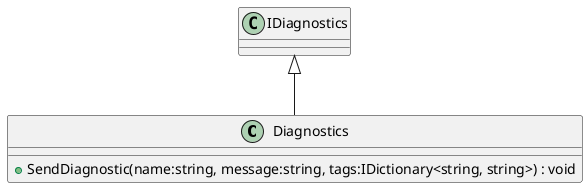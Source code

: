 @startuml
class Diagnostics {
    + SendDiagnostic(name:string, message:string, tags:IDictionary<string, string>) : void
}
IDiagnostics <|-- Diagnostics
@enduml
